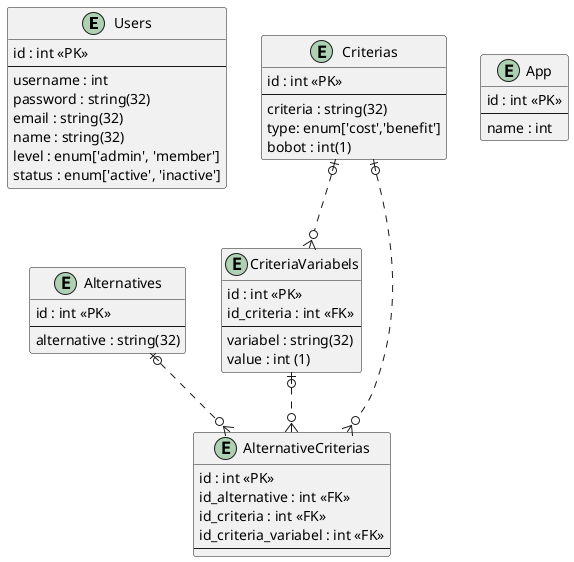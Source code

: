 @startuml spk-saw
entity "Users" as u {
  id : int <<PK>>
  --
  username : int
  password : string(32)
  email : string(32)
  name : string(32)
  level : enum['admin', 'member']
  status : enum['active', 'inactive']
}

entity "Alternatives" as a {
  id : int <<PK>>
  --
  alternative : string(32)
}

entity "Criterias" as c {
  id : int <<PK>>
  --
  criteria : string(32)
  type: enum['cost','benefit']
  bobot : int(1)
}

entity "CriteriaVariabels" as cv {
  id : int <<PK>>
  id_criteria : int <<FK>>
  --
  variabel : string(32)
  value : int (1)
}

entity "AlternativeCriterias" as ac {
   id : int <<PK>>
   id_alternative : int <<FK>>
   id_criteria : int <<FK>>
   id_criteria_variabel : int <<FK>>
   --
}

entity "App" as app {
  id : int <<PK>>
  --
  name : int
}

c |o..o{ cv
a |o..o{ ac
c |o..o{ ac
cv|o..o{ ac

@enduml